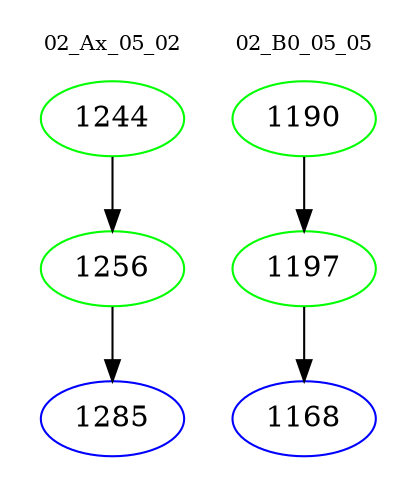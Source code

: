 digraph{
subgraph cluster_0 {
color = white
label = "02_Ax_05_02";
fontsize=10;
T0_1244 [label="1244", color="green"]
T0_1244 -> T0_1256 [color="black"]
T0_1256 [label="1256", color="green"]
T0_1256 -> T0_1285 [color="black"]
T0_1285 [label="1285", color="blue"]
}
subgraph cluster_1 {
color = white
label = "02_B0_05_05";
fontsize=10;
T1_1190 [label="1190", color="green"]
T1_1190 -> T1_1197 [color="black"]
T1_1197 [label="1197", color="green"]
T1_1197 -> T1_1168 [color="black"]
T1_1168 [label="1168", color="blue"]
}
}

